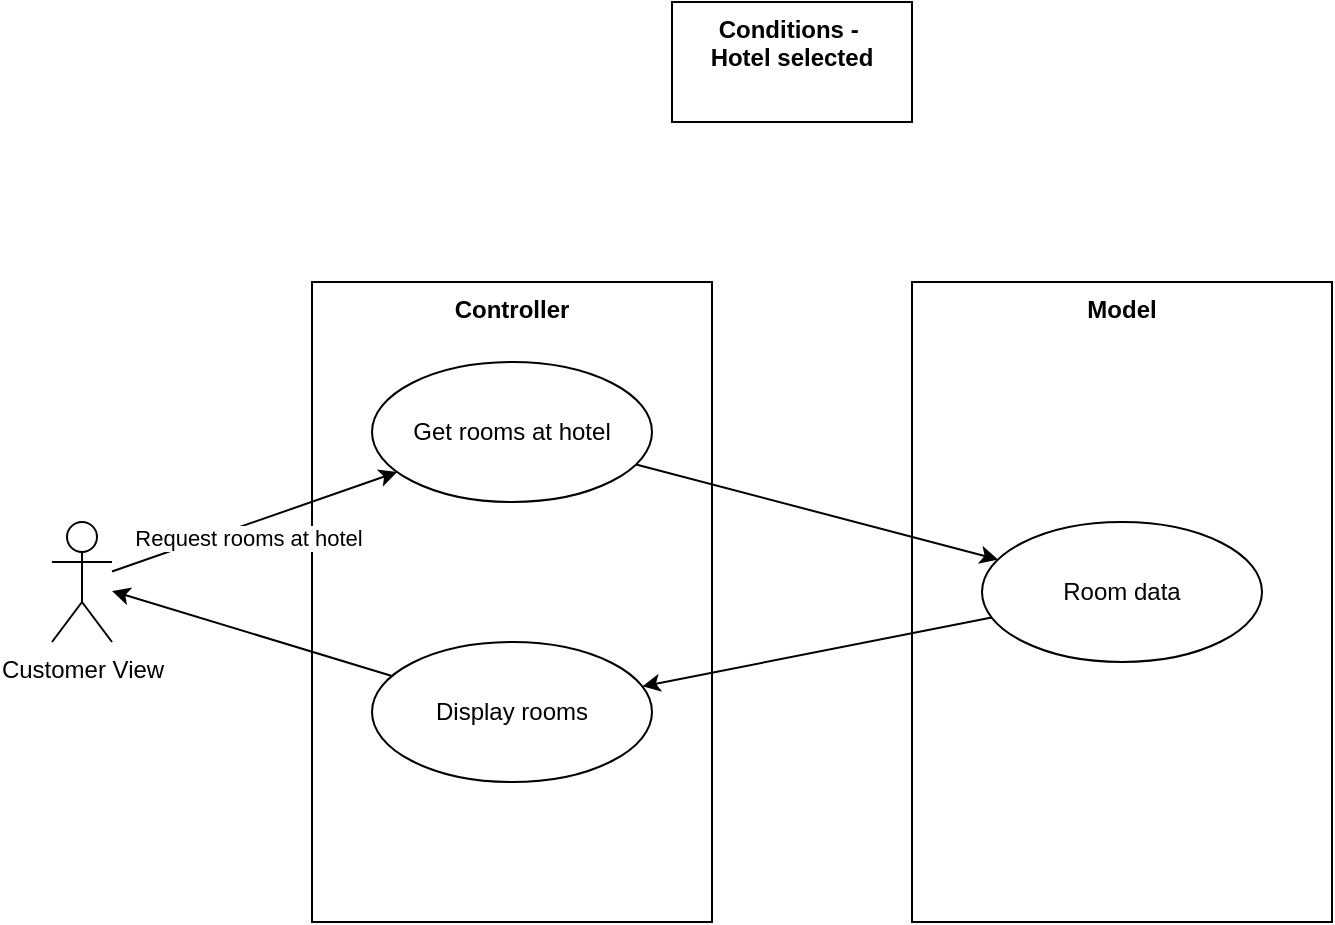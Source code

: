 <mxfile>
    <diagram id="KFu2Jjx0fvDgMEuhWSRL" name="Page-1">
        <mxGraphModel dx="816" dy="1410" grid="1" gridSize="10" guides="1" tooltips="1" connect="1" arrows="1" fold="1" page="1" pageScale="1" pageWidth="850" pageHeight="1100" math="0" shadow="0">
            <root>
                <mxCell id="0"/>
                <mxCell id="1" parent="0"/>
                <mxCell id="6" value="Controller" style="shape=rect;html=1;verticalAlign=top;fontStyle=1;whiteSpace=wrap;align=center;" parent="1" vertex="1">
                    <mxGeometry x="220" y="350" width="200" height="320" as="geometry"/>
                </mxCell>
                <mxCell id="15" style="edgeStyle=none;html=1;" edge="1" parent="1" source="2" target="12">
                    <mxGeometry relative="1" as="geometry"/>
                </mxCell>
                <mxCell id="16" value="Request rooms at hotel" style="edgeLabel;html=1;align=center;verticalAlign=middle;resizable=0;points=[];" vertex="1" connectable="0" parent="15">
                    <mxGeometry x="0.216" relative="1" as="geometry">
                        <mxPoint x="-19" y="13" as="offset"/>
                    </mxGeometry>
                </mxCell>
                <mxCell id="2" value="Customer View" style="shape=umlActor;html=1;verticalLabelPosition=bottom;verticalAlign=top;align=center;" parent="1" vertex="1">
                    <mxGeometry x="90" y="470" width="30" height="60" as="geometry"/>
                </mxCell>
                <mxCell id="7" value="Model" style="shape=rect;html=1;verticalAlign=top;fontStyle=1;whiteSpace=wrap;align=center;" parent="1" vertex="1">
                    <mxGeometry x="520" y="350" width="210" height="320" as="geometry"/>
                </mxCell>
                <mxCell id="9" value="Display rooms" style="ellipse;whiteSpace=wrap;html=1;" parent="1" vertex="1">
                    <mxGeometry x="250" y="530" width="140" height="70" as="geometry"/>
                </mxCell>
                <mxCell id="17" style="edgeStyle=none;html=1;" edge="1" parent="1" source="12" target="13">
                    <mxGeometry relative="1" as="geometry"/>
                </mxCell>
                <mxCell id="12" value="Get rooms at hotel" style="ellipse;whiteSpace=wrap;html=1;" vertex="1" parent="1">
                    <mxGeometry x="250" y="390" width="140" height="70" as="geometry"/>
                </mxCell>
                <mxCell id="18" style="edgeStyle=none;html=1;" edge="1" parent="1" source="13" target="9">
                    <mxGeometry relative="1" as="geometry"/>
                </mxCell>
                <mxCell id="13" value="Room data" style="ellipse;whiteSpace=wrap;html=1;" vertex="1" parent="1">
                    <mxGeometry x="555" y="470" width="140" height="70" as="geometry"/>
                </mxCell>
                <mxCell id="19" style="edgeStyle=none;html=1;" edge="1" parent="1" source="9" target="2">
                    <mxGeometry relative="1" as="geometry"/>
                </mxCell>
                <mxCell id="20" value="Conditions -&amp;nbsp;&lt;div&gt;Hotel selected&lt;/div&gt;" style="shape=rect;html=1;verticalAlign=top;fontStyle=1;whiteSpace=wrap;align=center;" vertex="1" parent="1">
                    <mxGeometry x="400" y="210" width="120" height="60" as="geometry"/>
                </mxCell>
            </root>
        </mxGraphModel>
    </diagram>
</mxfile>